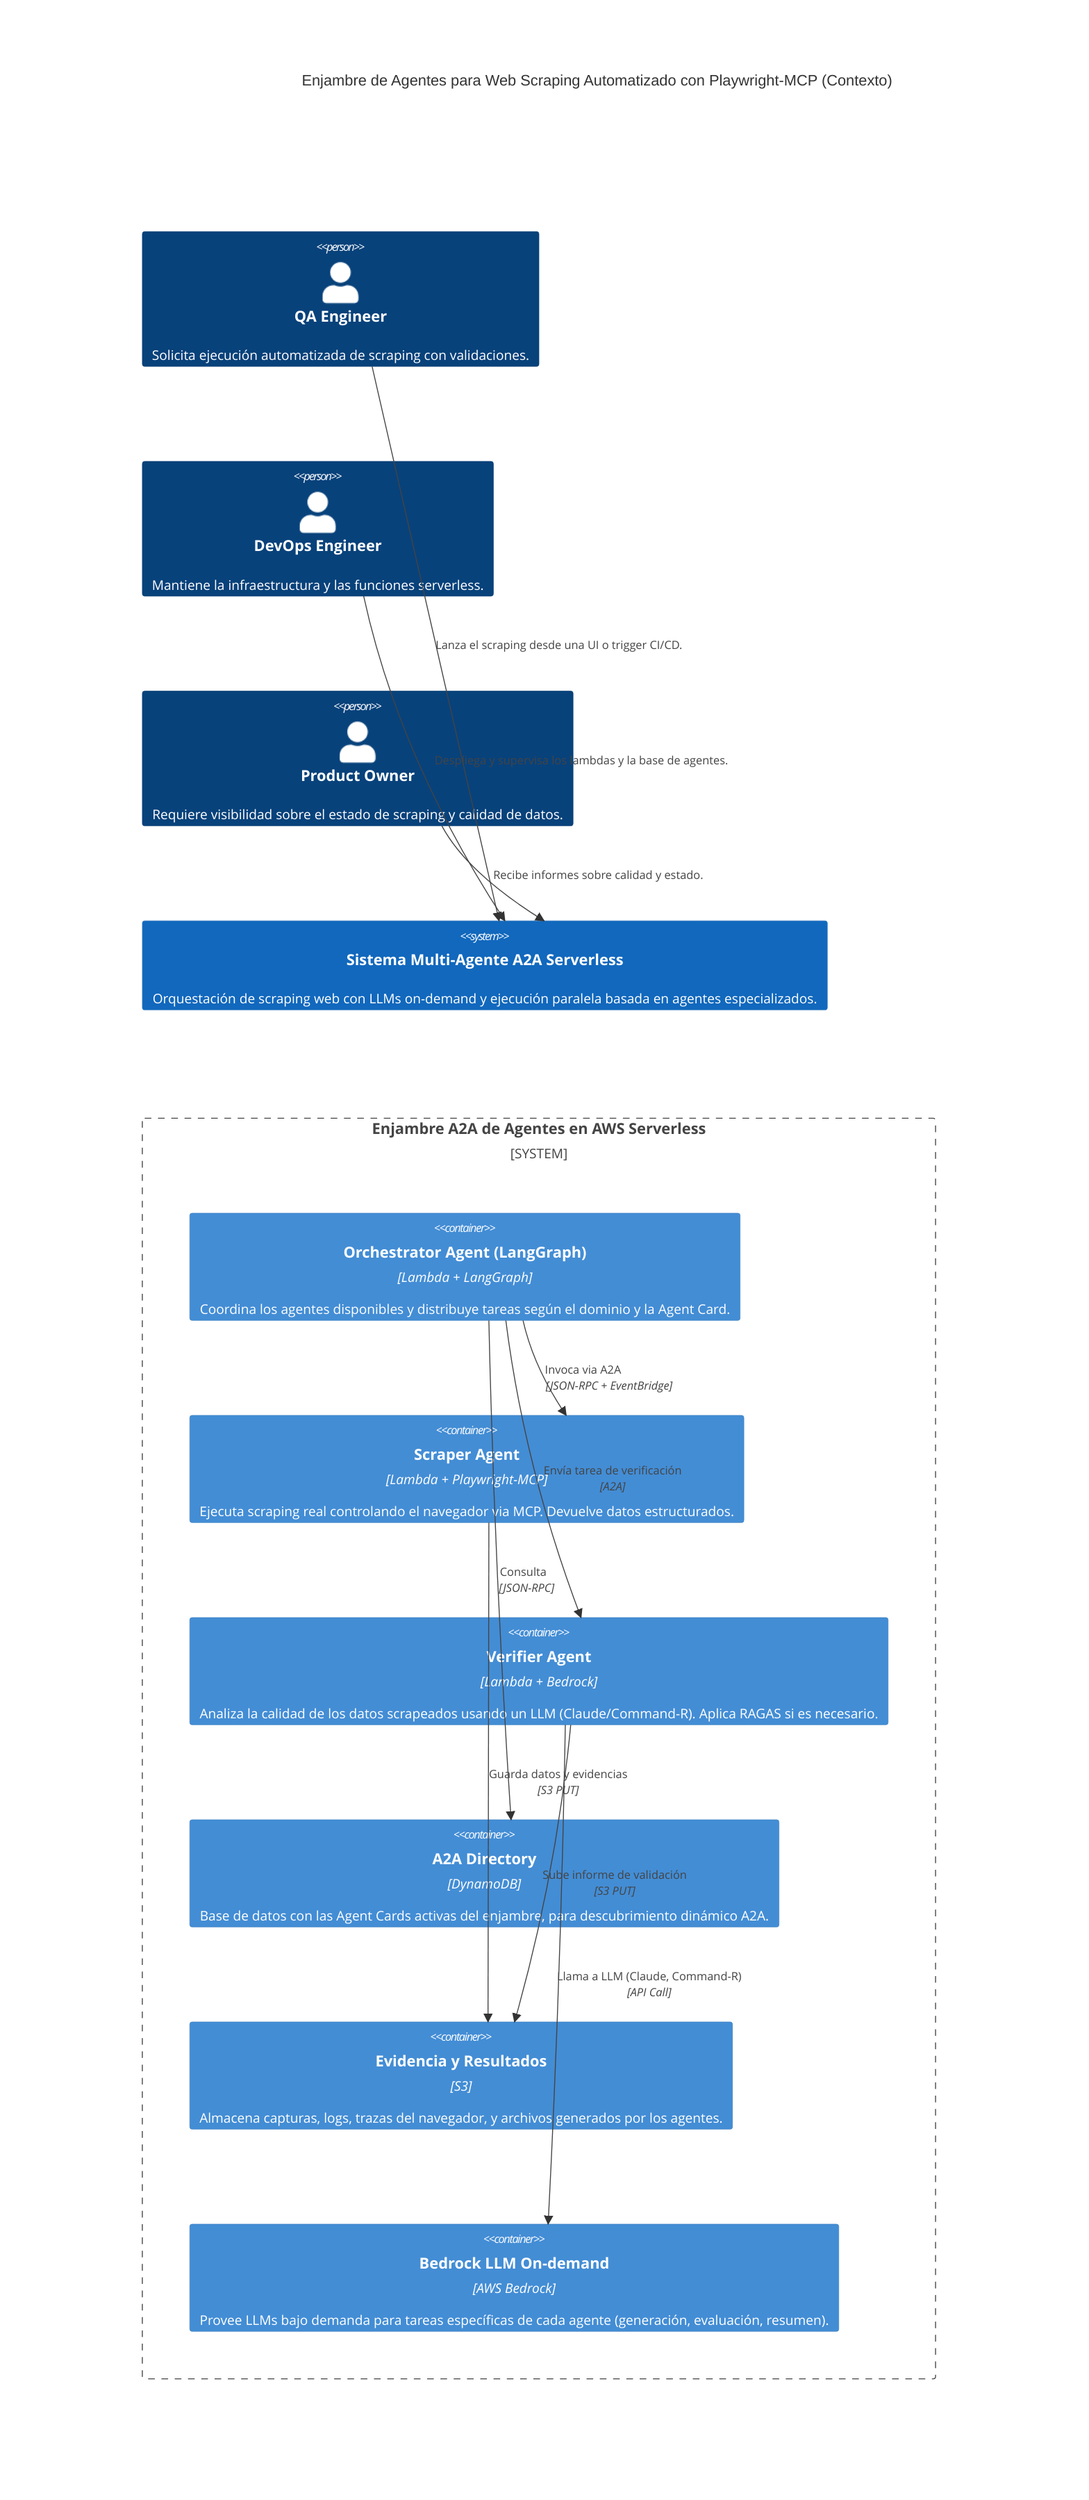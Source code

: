 C4Context
title Enjambre de Agentes para Web Scraping Automatizado con Playwright-MCP (Contexto)

Person(qaUser, "QA Engineer", "Solicita ejecución automatizada de scraping con validaciones.")
Person(devOps, "DevOps Engineer", "Mantiene la infraestructura y las funciones serverless.")
Person(productOwner, "Product Owner", "Requiere visibilidad sobre el estado de scraping y calidad de datos.")

System(webScraperSystem, "Sistema Multi-Agente A2A Serverless", "Orquestación de scraping web con LLMs on-demand y ejecución paralela basada en agentes especializados.")

System_Boundary(webScraperSystem, "Enjambre A2A de Agentes en AWS Serverless") {
  
  Container(OrchestratorAgent, "Orchestrator Agent (LangGraph)", "Lambda + LangGraph", "Coordina los agentes disponibles y distribuye tareas según el dominio y la Agent Card.")

  Container(PlaywrightAgent, "Scraper Agent", "Lambda + Playwright-MCP", "Ejecuta scraping real controlando el navegador via MCP. Devuelve datos estructurados.")

  Container(LLMVerifierAgent, "Verifier Agent", "Lambda + Bedrock", "Analiza la calidad de los datos scrapeados usando un LLM (Claude/Command-R). Aplica RAGAS si es necesario.")

  Container(AgentRegistry, "A2A Directory", "DynamoDB", "Base de datos con las Agent Cards activas del enjambre, para descubrimiento dinámico A2A.")

  Container(ArtifactStore, "Evidencia y Resultados", "S3", "Almacena capturas, logs, trazas del navegador, y archivos generados por los agentes.")

  Container(BedrockService, "Bedrock LLM On-demand", "AWS Bedrock", "Provee LLMs bajo demanda para tareas específicas de cada agente (generación, evaluación, resumen).")
  
}

Rel(qaUser, webScraperSystem, "Lanza el scraping desde una UI o trigger CI/CD.")
Rel(productOwner, webScraperSystem, "Recibe informes sobre calidad y estado.")
Rel(devOps, webScraperSystem, "Despliega y supervisa los lambdas y la base de agentes.")

Rel(OrchestratorAgent, AgentRegistry, "Consulta", "JSON-RPC")
Rel(OrchestratorAgent, PlaywrightAgent, "Invoca via A2A", "JSON-RPC + EventBridge")
Rel(OrchestratorAgent, LLMVerifierAgent, "Envía tarea de verificación", "A2A")
Rel(PlaywrightAgent, ArtifactStore, "Guarda datos y evidencias", "S3 PUT")
Rel(LLMVerifierAgent, BedrockService, "Llama a LLM (Claude, Command-R)", "API Call")
Rel(LLMVerifierAgent, ArtifactStore, "Sube informe de validación", "S3 PUT")